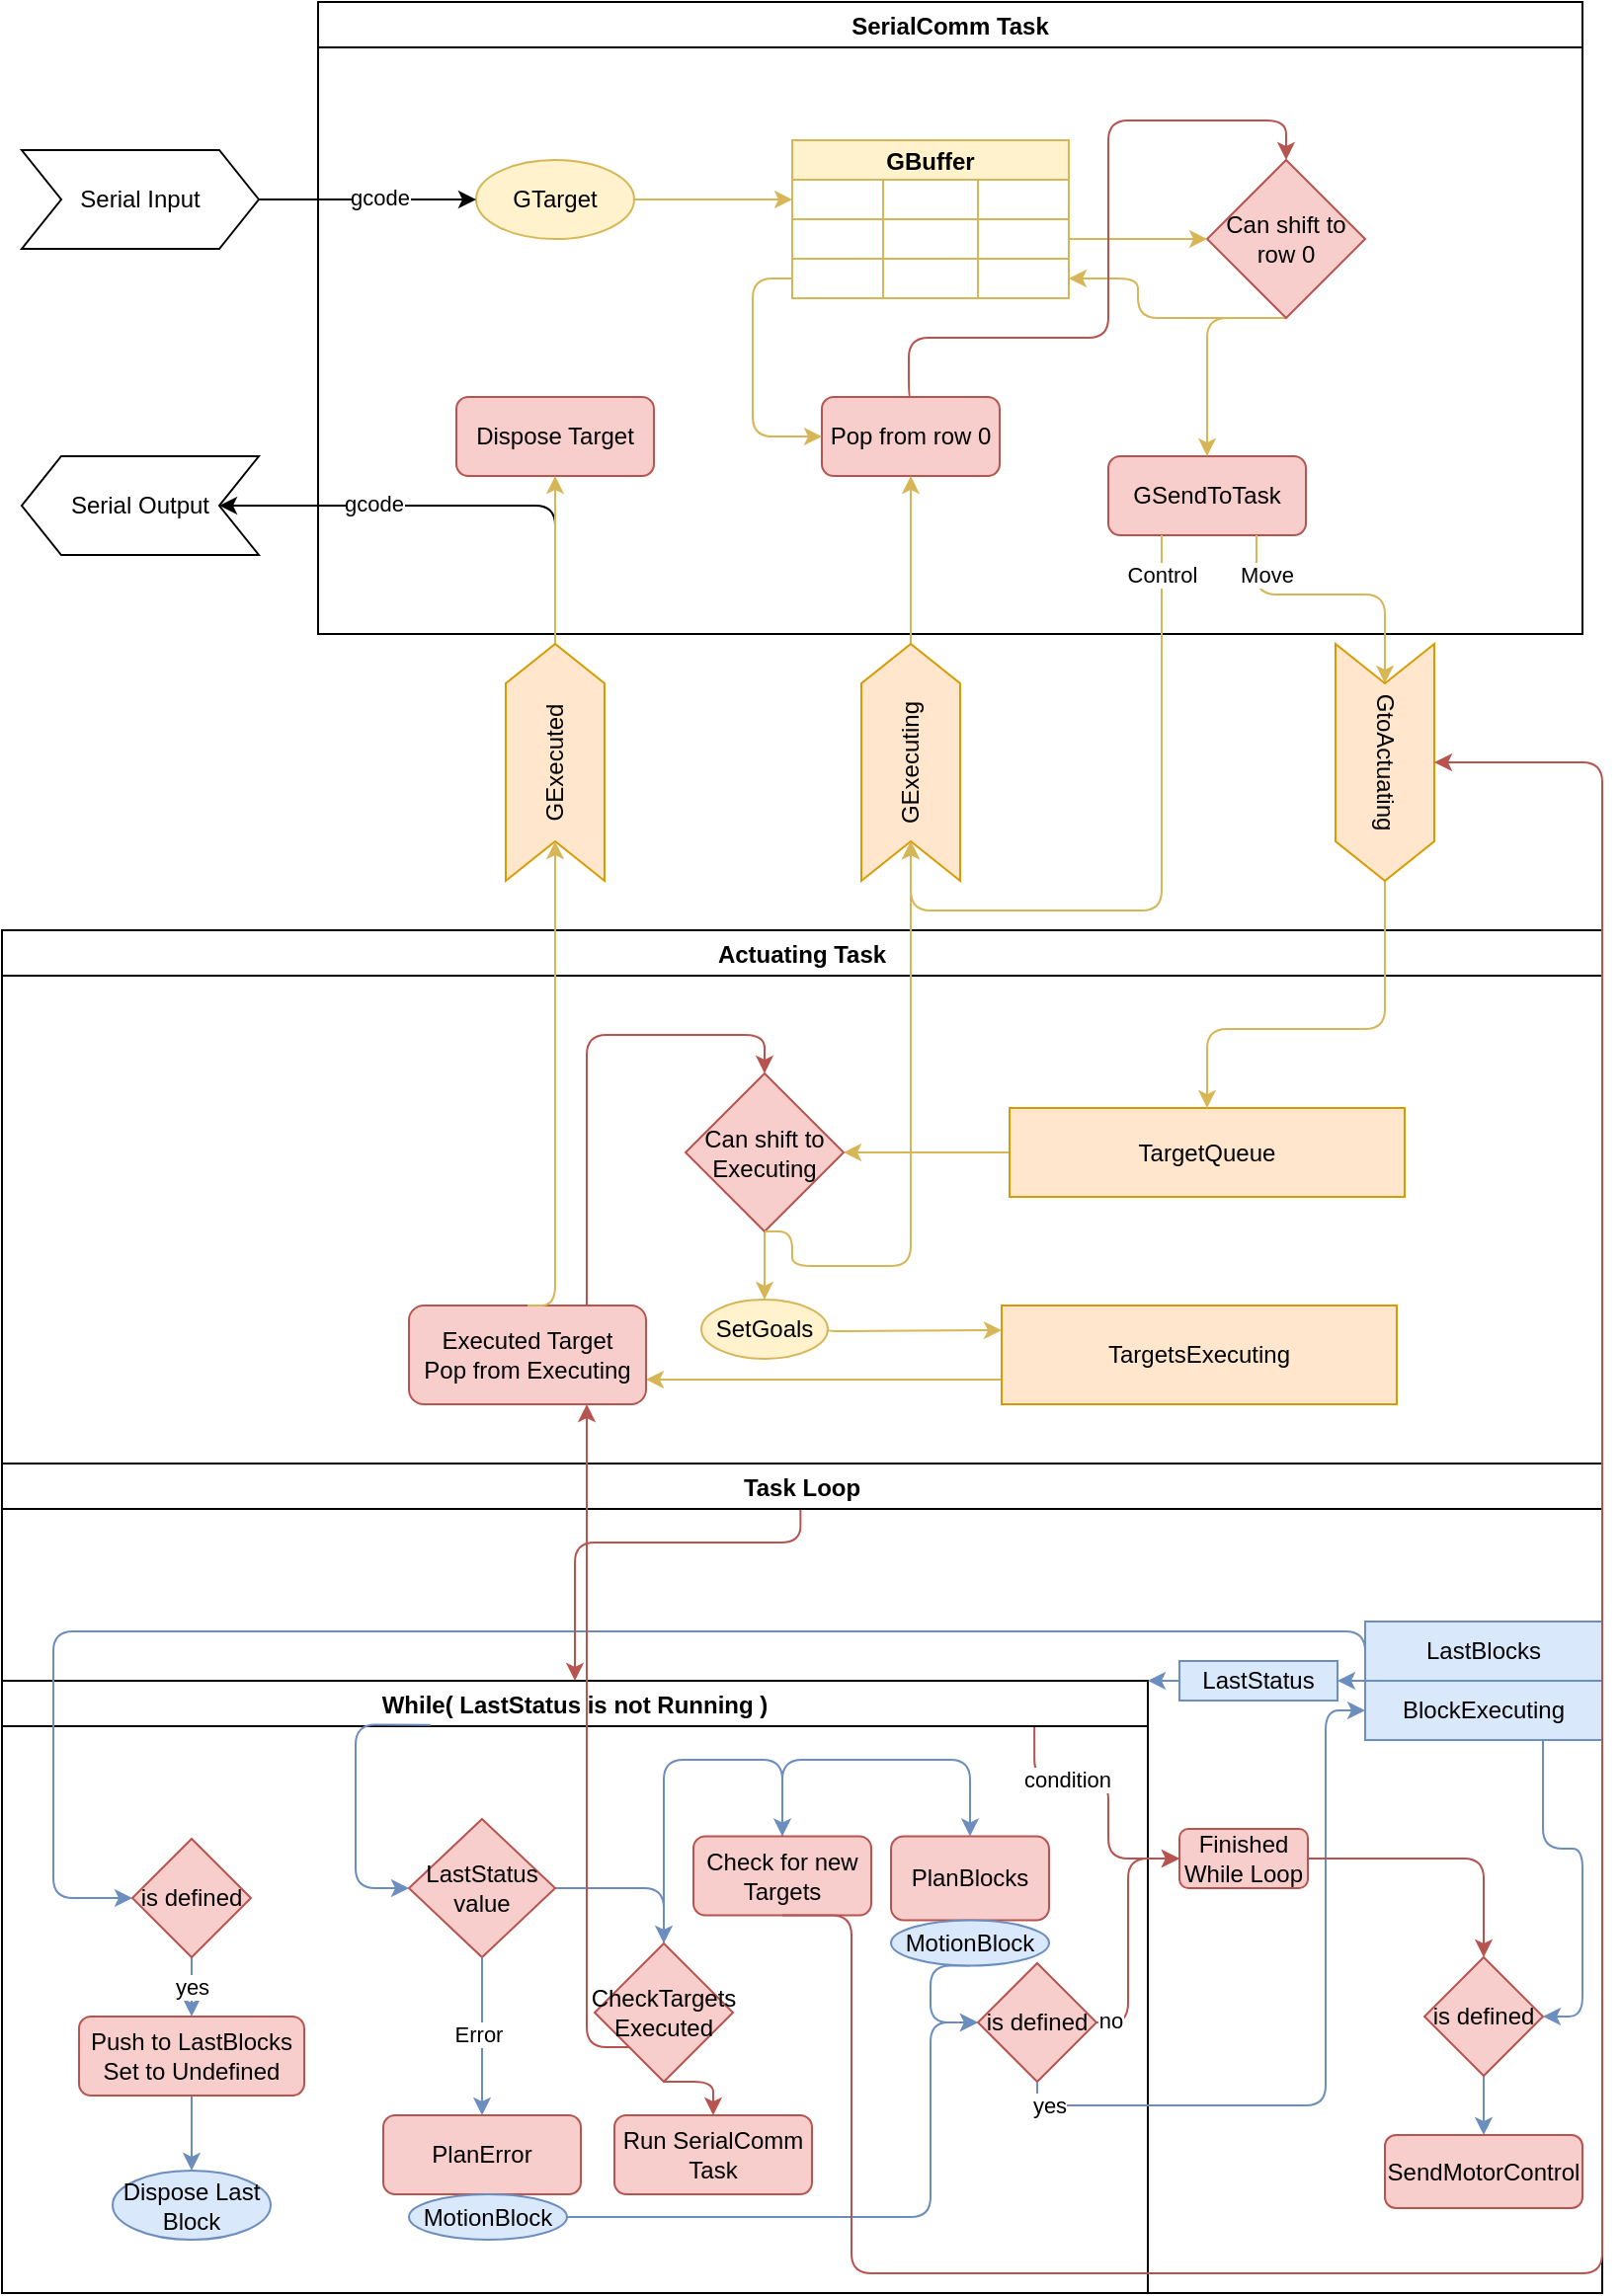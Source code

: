 <mxfile version="14.9.6" type="device"><diagram id="FOnM8I420wbMNm6r7eyQ" name="Page-1"><mxGraphModel dx="946" dy="608" grid="1" gridSize="10" guides="1" tooltips="1" connect="1" arrows="1" fold="1" page="1" pageScale="1" pageWidth="827" pageHeight="1169" math="0" shadow="0"><root><mxCell id="0"/><mxCell id="1" parent="0"/><mxCell id="tbgqbCTjN9ZVDk_HngTx-2" value="SerialComm Task" style="swimlane;" parent="1" vertex="1"><mxGeometry x="160" width="640" height="320" as="geometry"/></mxCell><mxCell id="tbgqbCTjN9ZVDk_HngTx-24" value="GBuffer" style="shape=table;startSize=20;container=1;collapsible=0;childLayout=tableLayout;fontStyle=1;align=center;pointerEvents=1;fillColor=#fff2cc;strokeColor=#d6b656;" parent="tbgqbCTjN9ZVDk_HngTx-2" vertex="1"><mxGeometry x="240" y="70" width="140" height="80" as="geometry"/></mxCell><mxCell id="tbgqbCTjN9ZVDk_HngTx-25" value="" style="shape=partialRectangle;html=1;whiteSpace=wrap;collapsible=0;dropTarget=0;pointerEvents=0;fillColor=none;top=0;left=0;bottom=0;right=0;points=[[0,0.5],[1,0.5]];portConstraint=eastwest;" parent="tbgqbCTjN9ZVDk_HngTx-24" vertex="1"><mxGeometry y="20" width="140" height="20" as="geometry"/></mxCell><mxCell id="tbgqbCTjN9ZVDk_HngTx-26" value="" style="shape=partialRectangle;html=1;whiteSpace=wrap;connectable=0;fillColor=none;top=0;left=0;bottom=0;right=0;overflow=hidden;pointerEvents=1;" parent="tbgqbCTjN9ZVDk_HngTx-25" vertex="1"><mxGeometry width="46" height="20" as="geometry"/></mxCell><mxCell id="tbgqbCTjN9ZVDk_HngTx-27" value="" style="shape=partialRectangle;html=1;whiteSpace=wrap;connectable=0;fillColor=none;top=0;left=0;bottom=0;right=0;overflow=hidden;pointerEvents=1;" parent="tbgqbCTjN9ZVDk_HngTx-25" vertex="1"><mxGeometry x="46" width="48" height="20" as="geometry"/></mxCell><mxCell id="tbgqbCTjN9ZVDk_HngTx-28" value="" style="shape=partialRectangle;html=1;whiteSpace=wrap;connectable=0;fillColor=none;top=0;left=0;bottom=0;right=0;overflow=hidden;pointerEvents=1;" parent="tbgqbCTjN9ZVDk_HngTx-25" vertex="1"><mxGeometry x="94" width="46" height="20" as="geometry"/></mxCell><mxCell id="tbgqbCTjN9ZVDk_HngTx-29" value="" style="shape=partialRectangle;html=1;whiteSpace=wrap;collapsible=0;dropTarget=0;pointerEvents=0;fillColor=none;top=0;left=0;bottom=0;right=0;points=[[0,0.5],[1,0.5]];portConstraint=eastwest;" parent="tbgqbCTjN9ZVDk_HngTx-24" vertex="1"><mxGeometry y="40" width="140" height="20" as="geometry"/></mxCell><mxCell id="tbgqbCTjN9ZVDk_HngTx-30" value="" style="shape=partialRectangle;html=1;whiteSpace=wrap;connectable=0;fillColor=none;top=0;left=0;bottom=0;right=0;overflow=hidden;pointerEvents=1;" parent="tbgqbCTjN9ZVDk_HngTx-29" vertex="1"><mxGeometry width="46" height="20" as="geometry"/></mxCell><mxCell id="tbgqbCTjN9ZVDk_HngTx-31" value="" style="shape=partialRectangle;html=1;whiteSpace=wrap;connectable=0;fillColor=none;top=0;left=0;bottom=0;right=0;overflow=hidden;pointerEvents=1;" parent="tbgqbCTjN9ZVDk_HngTx-29" vertex="1"><mxGeometry x="46" width="48" height="20" as="geometry"/></mxCell><mxCell id="tbgqbCTjN9ZVDk_HngTx-32" value="" style="shape=partialRectangle;html=1;whiteSpace=wrap;connectable=0;fillColor=none;top=0;left=0;bottom=0;right=0;overflow=hidden;pointerEvents=1;" parent="tbgqbCTjN9ZVDk_HngTx-29" vertex="1"><mxGeometry x="94" width="46" height="20" as="geometry"/></mxCell><mxCell id="tbgqbCTjN9ZVDk_HngTx-33" value="" style="shape=partialRectangle;html=1;whiteSpace=wrap;collapsible=0;dropTarget=0;pointerEvents=0;fillColor=none;top=0;left=0;bottom=0;right=0;points=[[0,0.5],[1,0.5]];portConstraint=eastwest;" parent="tbgqbCTjN9ZVDk_HngTx-24" vertex="1"><mxGeometry y="60" width="140" height="20" as="geometry"/></mxCell><mxCell id="tbgqbCTjN9ZVDk_HngTx-34" value="" style="shape=partialRectangle;html=1;whiteSpace=wrap;connectable=0;fillColor=none;top=0;left=0;bottom=0;right=0;overflow=hidden;pointerEvents=1;" parent="tbgqbCTjN9ZVDk_HngTx-33" vertex="1"><mxGeometry width="46" height="20" as="geometry"/></mxCell><mxCell id="tbgqbCTjN9ZVDk_HngTx-35" value="" style="shape=partialRectangle;html=1;whiteSpace=wrap;connectable=0;fillColor=none;top=0;left=0;bottom=0;right=0;overflow=hidden;pointerEvents=1;" parent="tbgqbCTjN9ZVDk_HngTx-33" vertex="1"><mxGeometry x="46" width="48" height="20" as="geometry"/></mxCell><mxCell id="tbgqbCTjN9ZVDk_HngTx-36" value="" style="shape=partialRectangle;html=1;whiteSpace=wrap;connectable=0;fillColor=none;top=0;left=0;bottom=0;right=0;overflow=hidden;pointerEvents=1;" parent="tbgqbCTjN9ZVDk_HngTx-33" vertex="1"><mxGeometry x="94" width="46" height="20" as="geometry"/></mxCell><mxCell id="tbgqbCTjN9ZVDk_HngTx-68" style="edgeStyle=orthogonalEdgeStyle;rounded=1;orthogonalLoop=1;jettySize=auto;html=1;exitX=1;exitY=0.5;exitDx=0;exitDy=0;entryX=0;entryY=0.5;entryDx=0;entryDy=0;fillColor=#fff2cc;strokeColor=#d6b656;" parent="tbgqbCTjN9ZVDk_HngTx-2" source="tbgqbCTjN9ZVDk_HngTx-42" target="tbgqbCTjN9ZVDk_HngTx-25" edge="1"><mxGeometry relative="1" as="geometry"/></mxCell><mxCell id="tbgqbCTjN9ZVDk_HngTx-42" value="GTarget" style="ellipse;whiteSpace=wrap;html=1;fillColor=#fff2cc;strokeColor=#d6b656;" parent="tbgqbCTjN9ZVDk_HngTx-2" vertex="1"><mxGeometry x="80" y="80" width="80" height="40" as="geometry"/></mxCell><mxCell id="tbgqbCTjN9ZVDk_HngTx-43" value="GSendToTask" style="rounded=1;whiteSpace=wrap;html=1;fillColor=#f8cecc;strokeColor=#b85450;" parent="tbgqbCTjN9ZVDk_HngTx-2" vertex="1"><mxGeometry x="400" y="230" width="100" height="40" as="geometry"/></mxCell><mxCell id="tbgqbCTjN9ZVDk_HngTx-48" style="edgeStyle=orthogonalEdgeStyle;rounded=1;orthogonalLoop=1;jettySize=auto;html=1;exitX=0.5;exitY=1;exitDx=0;exitDy=0;entryX=0.5;entryY=0;entryDx=0;entryDy=0;fillColor=#fff2cc;strokeColor=#d6b656;" parent="tbgqbCTjN9ZVDk_HngTx-2" source="tbgqbCTjN9ZVDk_HngTx-45" target="tbgqbCTjN9ZVDk_HngTx-43" edge="1"><mxGeometry relative="1" as="geometry"><Array as="points"><mxPoint x="450" y="160"/></Array></mxGeometry></mxCell><mxCell id="tbgqbCTjN9ZVDk_HngTx-49" style="edgeStyle=orthogonalEdgeStyle;rounded=1;orthogonalLoop=1;jettySize=auto;html=1;exitX=0.5;exitY=1;exitDx=0;exitDy=0;entryX=1;entryY=0.5;entryDx=0;entryDy=0;fillColor=#fff2cc;strokeColor=#d6b656;" parent="tbgqbCTjN9ZVDk_HngTx-2" source="tbgqbCTjN9ZVDk_HngTx-45" target="tbgqbCTjN9ZVDk_HngTx-33" edge="1"><mxGeometry relative="1" as="geometry"><Array as="points"><mxPoint x="415" y="160"/><mxPoint x="415" y="140"/></Array></mxGeometry></mxCell><mxCell id="tbgqbCTjN9ZVDk_HngTx-45" value="Can shift to&lt;br&gt;row 0" style="rhombus;whiteSpace=wrap;html=1;fillColor=#f8cecc;strokeColor=#b85450;" parent="tbgqbCTjN9ZVDk_HngTx-2" vertex="1"><mxGeometry x="450" y="80" width="80" height="80" as="geometry"/></mxCell><mxCell id="tbgqbCTjN9ZVDk_HngTx-46" value="" style="edgeStyle=orthogonalEdgeStyle;rounded=1;orthogonalLoop=1;jettySize=auto;html=1;entryX=0;entryY=0.5;entryDx=0;entryDy=0;fillColor=#fff2cc;strokeColor=#d6b656;" parent="tbgqbCTjN9ZVDk_HngTx-2" source="tbgqbCTjN9ZVDk_HngTx-29" target="tbgqbCTjN9ZVDk_HngTx-45" edge="1"><mxGeometry relative="1" as="geometry"><mxPoint x="430" y="150" as="targetPoint"/></mxGeometry></mxCell><mxCell id="tbgqbCTjN9ZVDk_HngTx-66" style="edgeStyle=orthogonalEdgeStyle;rounded=1;orthogonalLoop=1;jettySize=auto;html=1;exitX=0.5;exitY=0;exitDx=0;exitDy=0;entryX=0.5;entryY=0;entryDx=0;entryDy=0;fillColor=#f8cecc;strokeColor=#b85450;" parent="tbgqbCTjN9ZVDk_HngTx-2" source="tbgqbCTjN9ZVDk_HngTx-54" target="tbgqbCTjN9ZVDk_HngTx-45" edge="1"><mxGeometry relative="1" as="geometry"><Array as="points"><mxPoint x="299" y="170"/><mxPoint x="400" y="170"/><mxPoint x="400" y="60"/><mxPoint x="490" y="60"/></Array></mxGeometry></mxCell><mxCell id="tbgqbCTjN9ZVDk_HngTx-54" value="Pop from row 0" style="rounded=1;whiteSpace=wrap;html=1;fillColor=#f8cecc;strokeColor=#b85450;" parent="tbgqbCTjN9ZVDk_HngTx-2" vertex="1"><mxGeometry x="255" y="200" width="90" height="40" as="geometry"/></mxCell><mxCell id="tbgqbCTjN9ZVDk_HngTx-59" value="" style="endArrow=classic;html=1;entryX=0;entryY=0.5;entryDx=0;entryDy=0;exitX=0.75;exitY=1;exitDx=0;exitDy=0;fillColor=#fff2cc;strokeColor=#d6b656;" parent="tbgqbCTjN9ZVDk_HngTx-2" source="tbgqbCTjN9ZVDk_HngTx-43" target="tbgqbCTjN9ZVDk_HngTx-7" edge="1"><mxGeometry relative="1" as="geometry"><mxPoint x="200" y="340" as="sourcePoint"/><mxPoint x="300" y="340" as="targetPoint"/><Array as="points"><mxPoint x="475" y="300"/><mxPoint x="540" y="300"/></Array></mxGeometry></mxCell><mxCell id="tbgqbCTjN9ZVDk_HngTx-60" value="Move" style="edgeLabel;resizable=0;html=1;align=center;verticalAlign=middle;" parent="tbgqbCTjN9ZVDk_HngTx-59" connectable="0" vertex="1"><mxGeometry relative="1" as="geometry"><mxPoint x="-35" y="-10" as="offset"/></mxGeometry></mxCell><mxCell id="tbgqbCTjN9ZVDk_HngTx-71" value="Dispose Target" style="rounded=1;whiteSpace=wrap;html=1;fillColor=#f8cecc;strokeColor=#b85450;" parent="tbgqbCTjN9ZVDk_HngTx-2" vertex="1"><mxGeometry x="70" y="200" width="100" height="40" as="geometry"/></mxCell><mxCell id="tbgqbCTjN9ZVDk_HngTx-86" style="edgeStyle=orthogonalEdgeStyle;rounded=1;orthogonalLoop=1;jettySize=auto;html=1;exitX=0;exitY=0.5;exitDx=0;exitDy=0;entryX=0;entryY=0.5;entryDx=0;entryDy=0;fillColor=#fff2cc;strokeColor=#d6b656;" parent="tbgqbCTjN9ZVDk_HngTx-2" source="tbgqbCTjN9ZVDk_HngTx-33" target="tbgqbCTjN9ZVDk_HngTx-54" edge="1"><mxGeometry relative="1" as="geometry"/></mxCell><mxCell id="tbgqbCTjN9ZVDk_HngTx-4" value="Actuating Task" style="swimlane;" parent="1" vertex="1"><mxGeometry y="470" width="810" height="690" as="geometry"/></mxCell><mxCell id="tbgqbCTjN9ZVDk_HngTx-79" style="edgeStyle=orthogonalEdgeStyle;rounded=1;orthogonalLoop=1;jettySize=auto;html=1;exitX=0;exitY=0.5;exitDx=0;exitDy=0;entryX=1;entryY=0.5;entryDx=0;entryDy=0;fillColor=#fff2cc;strokeColor=#d6b656;" parent="tbgqbCTjN9ZVDk_HngTx-4" source="tbgqbCTjN9ZVDk_HngTx-75" target="tbgqbCTjN9ZVDk_HngTx-78" edge="1"><mxGeometry relative="1" as="geometry"/></mxCell><mxCell id="tbgqbCTjN9ZVDk_HngTx-75" value="TargetQueue" style="rounded=0;whiteSpace=wrap;html=1;fillColor=#ffe6cc;strokeColor=#d79b00;" parent="tbgqbCTjN9ZVDk_HngTx-4" vertex="1"><mxGeometry x="510" y="90" width="200" height="45" as="geometry"/></mxCell><mxCell id="tbgqbCTjN9ZVDk_HngTx-112" style="edgeStyle=orthogonalEdgeStyle;rounded=1;orthogonalLoop=1;jettySize=auto;html=1;exitX=0;exitY=0.75;exitDx=0;exitDy=0;entryX=1;entryY=0.75;entryDx=0;entryDy=0;fillColor=#fff2cc;strokeColor=#d6b656;" parent="tbgqbCTjN9ZVDk_HngTx-4" source="tbgqbCTjN9ZVDk_HngTx-76" target="tbgqbCTjN9ZVDk_HngTx-81" edge="1"><mxGeometry relative="1" as="geometry"><mxPoint x="323" y="227" as="targetPoint"/></mxGeometry></mxCell><mxCell id="tbgqbCTjN9ZVDk_HngTx-76" value="TargetsExecuting" style="rounded=0;whiteSpace=wrap;html=1;fillColor=#ffe6cc;strokeColor=#d79b00;" parent="tbgqbCTjN9ZVDk_HngTx-4" vertex="1"><mxGeometry x="506" y="190" width="200" height="50" as="geometry"/></mxCell><mxCell id="tbgqbCTjN9ZVDk_HngTx-93" style="edgeStyle=orthogonalEdgeStyle;rounded=1;orthogonalLoop=1;jettySize=auto;html=1;exitX=0.5;exitY=1;exitDx=0;exitDy=0;entryX=0.5;entryY=0;entryDx=0;entryDy=0;fillColor=#fff2cc;strokeColor=#d6b656;" parent="tbgqbCTjN9ZVDk_HngTx-4" source="tbgqbCTjN9ZVDk_HngTx-78" target="tbgqbCTjN9ZVDk_HngTx-83" edge="1"><mxGeometry relative="1" as="geometry"><Array as="points"><mxPoint x="386" y="180"/><mxPoint x="386" y="180"/></Array></mxGeometry></mxCell><mxCell id="tbgqbCTjN9ZVDk_HngTx-78" value="Can shift to&lt;br&gt;Executing" style="rhombus;whiteSpace=wrap;html=1;fillColor=#f8cecc;strokeColor=#b85450;" parent="tbgqbCTjN9ZVDk_HngTx-4" vertex="1"><mxGeometry x="346" y="72.5" width="80" height="80" as="geometry"/></mxCell><mxCell id="tbgqbCTjN9ZVDk_HngTx-89" style="edgeStyle=orthogonalEdgeStyle;rounded=1;orthogonalLoop=1;jettySize=auto;html=1;exitX=0.75;exitY=0;exitDx=0;exitDy=0;entryX=0.5;entryY=0;entryDx=0;entryDy=0;fillColor=#f8cecc;strokeColor=#b85450;" parent="tbgqbCTjN9ZVDk_HngTx-4" source="tbgqbCTjN9ZVDk_HngTx-81" target="tbgqbCTjN9ZVDk_HngTx-78" edge="1"><mxGeometry relative="1" as="geometry"><Array as="points"><mxPoint x="296" y="53"/><mxPoint x="386" y="53"/></Array></mxGeometry></mxCell><mxCell id="tbgqbCTjN9ZVDk_HngTx-81" value="Executed Target&lt;br&gt;Pop from Executing" style="rounded=1;whiteSpace=wrap;html=1;fillColor=#f8cecc;strokeColor=#b85450;" parent="tbgqbCTjN9ZVDk_HngTx-4" vertex="1"><mxGeometry x="206" y="190" width="120" height="50" as="geometry"/></mxCell><mxCell id="tbgqbCTjN9ZVDk_HngTx-85" style="edgeStyle=orthogonalEdgeStyle;rounded=1;orthogonalLoop=1;jettySize=auto;html=1;exitX=1;exitY=0.5;exitDx=0;exitDy=0;entryX=0;entryY=0.25;entryDx=0;entryDy=0;fillColor=#fff2cc;strokeColor=#d6b656;" parent="tbgqbCTjN9ZVDk_HngTx-4" source="tbgqbCTjN9ZVDk_HngTx-83" target="tbgqbCTjN9ZVDk_HngTx-76" edge="1"><mxGeometry relative="1" as="geometry"><Array as="points"><mxPoint x="432" y="203"/><mxPoint x="476" y="203"/></Array></mxGeometry></mxCell><mxCell id="tbgqbCTjN9ZVDk_HngTx-83" value="SetGoals" style="ellipse;whiteSpace=wrap;html=1;fillColor=#fff2cc;strokeColor=#d6b656;" parent="tbgqbCTjN9ZVDk_HngTx-4" vertex="1"><mxGeometry x="354" y="187" width="64" height="30" as="geometry"/></mxCell><mxCell id="tbgqbCTjN9ZVDk_HngTx-94" value="Task Loop" style="swimlane;" parent="tbgqbCTjN9ZVDk_HngTx-4" vertex="1"><mxGeometry y="270" width="810" height="420" as="geometry"/></mxCell><mxCell id="tbgqbCTjN9ZVDk_HngTx-95" value="While( LastStatus is not Running )" style="swimlane;" parent="tbgqbCTjN9ZVDk_HngTx-94" vertex="1"><mxGeometry y="110" width="580" height="310" as="geometry"/></mxCell><mxCell id="tbgqbCTjN9ZVDk_HngTx-107" value="yes" style="edgeStyle=orthogonalEdgeStyle;rounded=1;orthogonalLoop=1;jettySize=auto;html=1;exitX=0.5;exitY=1;exitDx=0;exitDy=0;entryX=0.5;entryY=0;entryDx=0;entryDy=0;fillColor=#dae8fc;strokeColor=#6c8ebf;" parent="tbgqbCTjN9ZVDk_HngTx-95" source="tbgqbCTjN9ZVDk_HngTx-96" target="tbgqbCTjN9ZVDk_HngTx-98" edge="1"><mxGeometry relative="1" as="geometry"/></mxCell><mxCell id="tbgqbCTjN9ZVDk_HngTx-96" value="is defined" style="rhombus;whiteSpace=wrap;html=1;fillColor=#f8cecc;strokeColor=#b85450;" parent="tbgqbCTjN9ZVDk_HngTx-95" vertex="1"><mxGeometry x="66" y="80" width="60" height="60" as="geometry"/></mxCell><mxCell id="tbgqbCTjN9ZVDk_HngTx-151" style="edgeStyle=orthogonalEdgeStyle;rounded=1;orthogonalLoop=1;jettySize=auto;html=1;exitX=0.5;exitY=1;exitDx=0;exitDy=0;entryX=0.5;entryY=0;entryDx=0;entryDy=0;fillColor=#dae8fc;strokeColor=#6c8ebf;" parent="tbgqbCTjN9ZVDk_HngTx-95" source="tbgqbCTjN9ZVDk_HngTx-98" target="tbgqbCTjN9ZVDk_HngTx-149" edge="1"><mxGeometry relative="1" as="geometry"/></mxCell><mxCell id="tbgqbCTjN9ZVDk_HngTx-98" value="Push to LastBlocks&lt;br&gt;Set to Undefined" style="rounded=1;whiteSpace=wrap;html=1;fillColor=#f8cecc;strokeColor=#b85450;" parent="tbgqbCTjN9ZVDk_HngTx-95" vertex="1"><mxGeometry x="39" y="170" width="114" height="40" as="geometry"/></mxCell><mxCell id="tbgqbCTjN9ZVDk_HngTx-123" style="edgeStyle=orthogonalEdgeStyle;rounded=1;orthogonalLoop=1;jettySize=auto;html=1;exitX=0.5;exitY=0;exitDx=0;exitDy=0;entryX=0.5;entryY=0;entryDx=0;entryDy=0;fillColor=#dae8fc;strokeColor=#6c8ebf;" parent="tbgqbCTjN9ZVDk_HngTx-95" source="tbgqbCTjN9ZVDk_HngTx-116" target="tbgqbCTjN9ZVDk_HngTx-118" edge="1"><mxGeometry relative="1" as="geometry"><Array as="points"><mxPoint x="395" y="40"/><mxPoint x="490" y="40"/></Array></mxGeometry></mxCell><mxCell id="ZdY_i9t2ixJtHIoyq3pW-1" style="edgeStyle=orthogonalEdgeStyle;rounded=1;orthogonalLoop=1;jettySize=auto;html=1;exitX=0.5;exitY=0;exitDx=0;exitDy=0;entryX=0.5;entryY=0;entryDx=0;entryDy=0;fillColor=#dae8fc;strokeColor=#6c8ebf;" edge="1" parent="tbgqbCTjN9ZVDk_HngTx-95" source="tbgqbCTjN9ZVDk_HngTx-119" target="tbgqbCTjN9ZVDk_HngTx-116"><mxGeometry relative="1" as="geometry"><Array as="points"><mxPoint x="335" y="40"/><mxPoint x="395" y="40"/></Array></mxGeometry></mxCell><mxCell id="ZdY_i9t2ixJtHIoyq3pW-2" style="edgeStyle=orthogonalEdgeStyle;rounded=1;orthogonalLoop=1;jettySize=auto;html=1;exitX=1;exitY=0.5;exitDx=0;exitDy=0;entryX=0.5;entryY=0;entryDx=0;entryDy=0;fillColor=#dae8fc;strokeColor=#6c8ebf;" edge="1" parent="tbgqbCTjN9ZVDk_HngTx-95" source="tbgqbCTjN9ZVDk_HngTx-102" target="tbgqbCTjN9ZVDk_HngTx-119"><mxGeometry relative="1" as="geometry"><Array as="points"><mxPoint x="335" y="105"/></Array></mxGeometry></mxCell><mxCell id="tbgqbCTjN9ZVDk_HngTx-102" value="LastStatus&lt;br&gt;value" style="rhombus;whiteSpace=wrap;html=1;fillColor=#f8cecc;strokeColor=#b85450;" parent="tbgqbCTjN9ZVDk_HngTx-95" vertex="1"><mxGeometry x="206" y="70" width="74" height="70" as="geometry"/></mxCell><mxCell id="tbgqbCTjN9ZVDk_HngTx-104" value="PlanError" style="rounded=1;whiteSpace=wrap;html=1;fillColor=#f8cecc;strokeColor=#b85450;" parent="tbgqbCTjN9ZVDk_HngTx-95" vertex="1"><mxGeometry x="193" y="220" width="100" height="40" as="geometry"/></mxCell><mxCell id="tbgqbCTjN9ZVDk_HngTx-103" style="edgeStyle=orthogonalEdgeStyle;rounded=1;orthogonalLoop=1;jettySize=auto;html=1;exitX=0.5;exitY=1;exitDx=0;exitDy=0;entryX=0.5;entryY=0;entryDx=0;entryDy=0;fillColor=#dae8fc;strokeColor=#6c8ebf;" parent="tbgqbCTjN9ZVDk_HngTx-95" source="tbgqbCTjN9ZVDk_HngTx-102" target="tbgqbCTjN9ZVDk_HngTx-104" edge="1"><mxGeometry relative="1" as="geometry"><mxPoint x="243" y="170" as="targetPoint"/></mxGeometry></mxCell><mxCell id="tbgqbCTjN9ZVDk_HngTx-105" value="Error" style="edgeLabel;html=1;align=center;verticalAlign=middle;resizable=0;points=[];" parent="tbgqbCTjN9ZVDk_HngTx-103" vertex="1" connectable="0"><mxGeometry x="-0.029" y="-2" relative="1" as="geometry"><mxPoint as="offset"/></mxGeometry></mxCell><mxCell id="tbgqbCTjN9ZVDk_HngTx-110" style="edgeStyle=orthogonalEdgeStyle;rounded=1;orthogonalLoop=1;jettySize=auto;html=1;exitX=0.374;exitY=0.072;exitDx=0;exitDy=0;entryX=0;entryY=0.5;entryDx=0;entryDy=0;exitPerimeter=0;fillColor=#dae8fc;strokeColor=#6c8ebf;" parent="tbgqbCTjN9ZVDk_HngTx-95" source="tbgqbCTjN9ZVDk_HngTx-95" target="tbgqbCTjN9ZVDk_HngTx-102" edge="1"><mxGeometry relative="1" as="geometry"><Array as="points"><mxPoint x="179" y="22"/><mxPoint x="179" y="105"/></Array></mxGeometry></mxCell><mxCell id="tbgqbCTjN9ZVDk_HngTx-116" value="Check for new&lt;br&gt;Targets" style="rounded=1;whiteSpace=wrap;html=1;fillColor=#f8cecc;strokeColor=#b85450;" parent="tbgqbCTjN9ZVDk_HngTx-95" vertex="1"><mxGeometry x="350" y="78.75" width="90" height="40" as="geometry"/></mxCell><mxCell id="tbgqbCTjN9ZVDk_HngTx-117" value="Run SerialComm&lt;br&gt;Task" style="rounded=1;whiteSpace=wrap;html=1;fillColor=#f8cecc;strokeColor=#b85450;" parent="tbgqbCTjN9ZVDk_HngTx-95" vertex="1"><mxGeometry x="310" y="220" width="100" height="40" as="geometry"/></mxCell><mxCell id="tbgqbCTjN9ZVDk_HngTx-118" value="PlanBlocks" style="rounded=1;whiteSpace=wrap;html=1;fillColor=#f8cecc;strokeColor=#b85450;" parent="tbgqbCTjN9ZVDk_HngTx-95" vertex="1"><mxGeometry x="450" y="78.75" width="80" height="42.5" as="geometry"/></mxCell><mxCell id="tbgqbCTjN9ZVDk_HngTx-120" style="edgeStyle=orthogonalEdgeStyle;rounded=1;orthogonalLoop=1;jettySize=auto;html=1;exitX=0.5;exitY=1;exitDx=0;exitDy=0;entryX=0.5;entryY=0;entryDx=0;entryDy=0;fillColor=#f8cecc;strokeColor=#b85450;" parent="tbgqbCTjN9ZVDk_HngTx-95" source="tbgqbCTjN9ZVDk_HngTx-119" target="tbgqbCTjN9ZVDk_HngTx-117" edge="1"><mxGeometry relative="1" as="geometry"/></mxCell><mxCell id="tbgqbCTjN9ZVDk_HngTx-119" value="CheckTargets&lt;br&gt;Executed" style="rhombus;whiteSpace=wrap;html=1;fillColor=#f8cecc;strokeColor=#b85450;" parent="tbgqbCTjN9ZVDk_HngTx-95" vertex="1"><mxGeometry x="300" y="133" width="70" height="70" as="geometry"/></mxCell><mxCell id="tbgqbCTjN9ZVDk_HngTx-126" value="is defined" style="rhombus;whiteSpace=wrap;html=1;fillColor=#f8cecc;strokeColor=#b85450;" parent="tbgqbCTjN9ZVDk_HngTx-95" vertex="1"><mxGeometry x="494" y="143" width="60" height="60" as="geometry"/></mxCell><mxCell id="tbgqbCTjN9ZVDk_HngTx-125" style="edgeStyle=orthogonalEdgeStyle;rounded=1;orthogonalLoop=1;jettySize=auto;html=1;exitX=1;exitY=0.5;exitDx=0;exitDy=0;entryX=0;entryY=0.5;entryDx=0;entryDy=0;fillColor=#dae8fc;strokeColor=#6c8ebf;startArrow=none;" parent="tbgqbCTjN9ZVDk_HngTx-95" source="tbgqbCTjN9ZVDk_HngTx-142" target="tbgqbCTjN9ZVDk_HngTx-126" edge="1"><mxGeometry relative="1" as="geometry"><mxPoint x="580" y="170" as="targetPoint"/><Array as="points"><mxPoint x="470" y="272"/><mxPoint x="470" y="173"/></Array></mxGeometry></mxCell><mxCell id="tbgqbCTjN9ZVDk_HngTx-142" value="MotionBlock" style="ellipse;whiteSpace=wrap;html=1;fillColor=#dae8fc;strokeColor=#6c8ebf;" parent="tbgqbCTjN9ZVDk_HngTx-95" vertex="1"><mxGeometry x="206" y="260" width="80" height="23" as="geometry"/></mxCell><mxCell id="tbgqbCTjN9ZVDk_HngTx-148" style="edgeStyle=orthogonalEdgeStyle;rounded=1;orthogonalLoop=1;jettySize=auto;html=1;exitX=0.5;exitY=1;exitDx=0;exitDy=0;entryX=0;entryY=0.5;entryDx=0;entryDy=0;fillColor=#dae8fc;strokeColor=#6c8ebf;" parent="tbgqbCTjN9ZVDk_HngTx-95" source="tbgqbCTjN9ZVDk_HngTx-147" target="tbgqbCTjN9ZVDk_HngTx-126" edge="1"><mxGeometry relative="1" as="geometry"><Array as="points"><mxPoint x="470" y="144"/><mxPoint x="470" y="173"/></Array></mxGeometry></mxCell><mxCell id="tbgqbCTjN9ZVDk_HngTx-147" value="MotionBlock" style="ellipse;whiteSpace=wrap;html=1;fillColor=#dae8fc;strokeColor=#6c8ebf;" parent="tbgqbCTjN9ZVDk_HngTx-95" vertex="1"><mxGeometry x="450" y="121.25" width="80" height="23" as="geometry"/></mxCell><mxCell id="tbgqbCTjN9ZVDk_HngTx-149" value="Dispose Last Block" style="ellipse;whiteSpace=wrap;html=1;fillColor=#dae8fc;strokeColor=#6c8ebf;" parent="tbgqbCTjN9ZVDk_HngTx-95" vertex="1"><mxGeometry x="56" y="248" width="80" height="35" as="geometry"/></mxCell><mxCell id="tbgqbCTjN9ZVDk_HngTx-100" value="LastStatus" style="rounded=0;whiteSpace=wrap;html=1;fillColor=#dae8fc;strokeColor=#6c8ebf;" parent="tbgqbCTjN9ZVDk_HngTx-94" vertex="1"><mxGeometry x="596" y="100" width="80" height="20" as="geometry"/></mxCell><mxCell id="tbgqbCTjN9ZVDk_HngTx-101" style="edgeStyle=orthogonalEdgeStyle;rounded=1;orthogonalLoop=1;jettySize=auto;html=1;exitX=0;exitY=0.5;exitDx=0;exitDy=0;fillColor=#dae8fc;strokeColor=#6c8ebf;" parent="tbgqbCTjN9ZVDk_HngTx-94" source="tbgqbCTjN9ZVDk_HngTx-100" edge="1"><mxGeometry relative="1" as="geometry"><mxPoint x="580" y="110" as="targetPoint"/><Array as="points"/></mxGeometry></mxCell><mxCell id="tbgqbCTjN9ZVDk_HngTx-92" value="LastBlocks" style="rounded=0;whiteSpace=wrap;html=1;fillColor=#dae8fc;strokeColor=#6c8ebf;" parent="tbgqbCTjN9ZVDk_HngTx-94" vertex="1"><mxGeometry x="690" y="80" width="120" height="30" as="geometry"/></mxCell><mxCell id="tbgqbCTjN9ZVDk_HngTx-109" style="edgeStyle=orthogonalEdgeStyle;rounded=1;orthogonalLoop=1;jettySize=auto;html=1;exitX=0;exitY=0.5;exitDx=0;exitDy=0;entryX=0;entryY=0.5;entryDx=0;entryDy=0;fillColor=#dae8fc;strokeColor=#6c8ebf;" parent="tbgqbCTjN9ZVDk_HngTx-94" source="tbgqbCTjN9ZVDk_HngTx-91" target="tbgqbCTjN9ZVDk_HngTx-96" edge="1"><mxGeometry relative="1" as="geometry"><Array as="points"><mxPoint x="690" y="85"/><mxPoint x="26" y="85"/><mxPoint x="26" y="220"/></Array></mxGeometry></mxCell><mxCell id="tbgqbCTjN9ZVDk_HngTx-136" style="edgeStyle=orthogonalEdgeStyle;rounded=1;orthogonalLoop=1;jettySize=auto;html=1;exitX=0;exitY=0;exitDx=0;exitDy=0;entryX=1;entryY=0.5;entryDx=0;entryDy=0;fillColor=#dae8fc;strokeColor=#6c8ebf;" parent="tbgqbCTjN9ZVDk_HngTx-94" source="tbgqbCTjN9ZVDk_HngTx-91" target="tbgqbCTjN9ZVDk_HngTx-100" edge="1"><mxGeometry relative="1" as="geometry"/></mxCell><mxCell id="tbgqbCTjN9ZVDk_HngTx-139" style="edgeStyle=orthogonalEdgeStyle;rounded=1;orthogonalLoop=1;jettySize=auto;html=1;exitX=0.75;exitY=1;exitDx=0;exitDy=0;entryX=1;entryY=0.5;entryDx=0;entryDy=0;fillColor=#dae8fc;strokeColor=#6c8ebf;" parent="tbgqbCTjN9ZVDk_HngTx-94" source="tbgqbCTjN9ZVDk_HngTx-91" target="tbgqbCTjN9ZVDk_HngTx-134" edge="1"><mxGeometry relative="1" as="geometry"><Array as="points"><mxPoint x="780" y="195"/><mxPoint x="800" y="195"/><mxPoint x="800" y="280"/></Array></mxGeometry></mxCell><mxCell id="tbgqbCTjN9ZVDk_HngTx-91" value="BlockExecuting" style="rounded=0;whiteSpace=wrap;html=1;fillColor=#dae8fc;strokeColor=#6c8ebf;" parent="tbgqbCTjN9ZVDk_HngTx-94" vertex="1"><mxGeometry x="690" y="110" width="120" height="30" as="geometry"/></mxCell><mxCell id="tbgqbCTjN9ZVDk_HngTx-127" value="yes" style="edgeStyle=orthogonalEdgeStyle;rounded=1;orthogonalLoop=1;jettySize=auto;html=1;exitX=0.5;exitY=1;exitDx=0;exitDy=0;entryX=0;entryY=0.5;entryDx=0;entryDy=0;fillColor=#dae8fc;strokeColor=#6c8ebf;" parent="tbgqbCTjN9ZVDk_HngTx-94" source="tbgqbCTjN9ZVDk_HngTx-126" target="tbgqbCTjN9ZVDk_HngTx-91" edge="1"><mxGeometry x="-0.905" relative="1" as="geometry"><Array as="points"><mxPoint x="524" y="325"/><mxPoint x="670" y="325"/><mxPoint x="670" y="125"/></Array><mxPoint as="offset"/></mxGeometry></mxCell><mxCell id="tbgqbCTjN9ZVDk_HngTx-131" value="condition" style="edgeStyle=orthogonalEdgeStyle;rounded=1;orthogonalLoop=1;jettySize=auto;html=1;exitX=0.901;exitY=0.076;exitDx=0;exitDy=0;entryX=0;entryY=0.5;entryDx=0;entryDy=0;exitPerimeter=0;fillColor=#f8cecc;strokeColor=#b85450;" parent="tbgqbCTjN9ZVDk_HngTx-94" source="tbgqbCTjN9ZVDk_HngTx-95" target="tbgqbCTjN9ZVDk_HngTx-128" edge="1"><mxGeometry x="-0.39" relative="1" as="geometry"><Array as="points"><mxPoint x="523" y="160"/><mxPoint x="560" y="160"/><mxPoint x="560" y="200"/></Array><mxPoint as="offset"/></mxGeometry></mxCell><mxCell id="tbgqbCTjN9ZVDk_HngTx-137" style="edgeStyle=orthogonalEdgeStyle;rounded=1;orthogonalLoop=1;jettySize=auto;html=1;exitX=1;exitY=0.5;exitDx=0;exitDy=0;entryX=0.5;entryY=0;entryDx=0;entryDy=0;fillColor=#f8cecc;strokeColor=#b85450;" parent="tbgqbCTjN9ZVDk_HngTx-94" source="tbgqbCTjN9ZVDk_HngTx-128" target="tbgqbCTjN9ZVDk_HngTx-134" edge="1"><mxGeometry relative="1" as="geometry"/></mxCell><mxCell id="tbgqbCTjN9ZVDk_HngTx-128" value="Finished While Loop" style="rounded=1;whiteSpace=wrap;html=1;fillColor=#f8cecc;strokeColor=#b85450;" parent="tbgqbCTjN9ZVDk_HngTx-94" vertex="1"><mxGeometry x="596" y="185" width="65" height="30" as="geometry"/></mxCell><mxCell id="tbgqbCTjN9ZVDk_HngTx-129" style="edgeStyle=orthogonalEdgeStyle;rounded=1;orthogonalLoop=1;jettySize=auto;html=1;exitX=1;exitY=0.5;exitDx=0;exitDy=0;fillColor=#f8cecc;strokeColor=#b85450;entryX=0;entryY=0.5;entryDx=0;entryDy=0;" parent="tbgqbCTjN9ZVDk_HngTx-94" source="tbgqbCTjN9ZVDk_HngTx-126" target="tbgqbCTjN9ZVDk_HngTx-128" edge="1"><mxGeometry relative="1" as="geometry"><mxPoint x="604" y="230" as="targetPoint"/><Array as="points"><mxPoint x="570" y="283"/><mxPoint x="570" y="200"/></Array></mxGeometry></mxCell><mxCell id="tbgqbCTjN9ZVDk_HngTx-130" value="no" style="edgeLabel;html=1;align=center;verticalAlign=middle;resizable=0;points=[];" parent="tbgqbCTjN9ZVDk_HngTx-129" vertex="1" connectable="0"><mxGeometry x="-0.887" y="1" relative="1" as="geometry"><mxPoint as="offset"/></mxGeometry></mxCell><mxCell id="tbgqbCTjN9ZVDk_HngTx-133" style="edgeStyle=orthogonalEdgeStyle;rounded=1;orthogonalLoop=1;jettySize=auto;html=1;exitX=0.499;exitY=0.056;exitDx=0;exitDy=0;entryX=0.5;entryY=0;entryDx=0;entryDy=0;fillColor=#f8cecc;strokeColor=#b85450;exitPerimeter=0;" parent="tbgqbCTjN9ZVDk_HngTx-94" source="tbgqbCTjN9ZVDk_HngTx-94" target="tbgqbCTjN9ZVDk_HngTx-95" edge="1"><mxGeometry relative="1" as="geometry"><Array as="points"><mxPoint x="404" y="40"/><mxPoint x="290" y="40"/></Array></mxGeometry></mxCell><mxCell id="tbgqbCTjN9ZVDk_HngTx-138" style="edgeStyle=orthogonalEdgeStyle;rounded=1;orthogonalLoop=1;jettySize=auto;html=1;exitX=0.5;exitY=1;exitDx=0;exitDy=0;entryX=0.5;entryY=0;entryDx=0;entryDy=0;fillColor=#dae8fc;strokeColor=#6c8ebf;" parent="tbgqbCTjN9ZVDk_HngTx-94" source="tbgqbCTjN9ZVDk_HngTx-134" target="tbgqbCTjN9ZVDk_HngTx-135" edge="1"><mxGeometry relative="1" as="geometry"/></mxCell><mxCell id="tbgqbCTjN9ZVDk_HngTx-134" value="is defined" style="rhombus;whiteSpace=wrap;html=1;fillColor=#f8cecc;strokeColor=#b85450;" parent="tbgqbCTjN9ZVDk_HngTx-94" vertex="1"><mxGeometry x="720" y="250" width="60" height="60" as="geometry"/></mxCell><mxCell id="tbgqbCTjN9ZVDk_HngTx-135" value="SendMotorControl" style="rounded=1;whiteSpace=wrap;html=1;fillColor=#f8cecc;strokeColor=#b85450;" parent="tbgqbCTjN9ZVDk_HngTx-94" vertex="1"><mxGeometry x="700" y="340" width="100" height="37" as="geometry"/></mxCell><mxCell id="ZdY_i9t2ixJtHIoyq3pW-3" style="edgeStyle=orthogonalEdgeStyle;rounded=1;orthogonalLoop=1;jettySize=auto;html=1;exitX=0;exitY=1;exitDx=0;exitDy=0;entryX=0.75;entryY=1;entryDx=0;entryDy=0;fillColor=#f8cecc;strokeColor=#b85450;" edge="1" parent="tbgqbCTjN9ZVDk_HngTx-4" source="tbgqbCTjN9ZVDk_HngTx-119" target="tbgqbCTjN9ZVDk_HngTx-81"><mxGeometry relative="1" as="geometry"><Array as="points"><mxPoint x="296" y="566"/></Array></mxGeometry></mxCell><mxCell id="tbgqbCTjN9ZVDk_HngTx-77" style="edgeStyle=orthogonalEdgeStyle;rounded=1;orthogonalLoop=1;jettySize=auto;html=1;exitX=1;exitY=0.5;exitDx=0;exitDy=0;entryX=0.5;entryY=0;entryDx=0;entryDy=0;fillColor=#fff2cc;strokeColor=#d6b656;" parent="1" source="tbgqbCTjN9ZVDk_HngTx-7" target="tbgqbCTjN9ZVDk_HngTx-75" edge="1"><mxGeometry relative="1" as="geometry"><Array as="points"><mxPoint x="700" y="520"/><mxPoint x="610" y="520"/></Array></mxGeometry></mxCell><mxCell id="tbgqbCTjN9ZVDk_HngTx-7" value="GtoActuating" style="shape=step;perimeter=stepPerimeter;whiteSpace=wrap;html=1;fixedSize=1;rotation=90;fillColor=#ffe6cc;strokeColor=#d79b00;" parent="1" vertex="1"><mxGeometry x="640" y="360" width="120" height="50" as="geometry"/></mxCell><mxCell id="tbgqbCTjN9ZVDk_HngTx-55" style="edgeStyle=orthogonalEdgeStyle;rounded=1;orthogonalLoop=1;jettySize=auto;html=1;exitX=1;exitY=0.5;exitDx=0;exitDy=0;entryX=0.5;entryY=1;entryDx=0;entryDy=0;fillColor=#fff2cc;strokeColor=#d6b656;" parent="1" source="tbgqbCTjN9ZVDk_HngTx-8" target="tbgqbCTjN9ZVDk_HngTx-54" edge="1"><mxGeometry relative="1" as="geometry"/></mxCell><mxCell id="tbgqbCTjN9ZVDk_HngTx-8" value="GExecuting" style="shape=step;perimeter=stepPerimeter;whiteSpace=wrap;html=1;fixedSize=1;rotation=-90;fillColor=#ffe6cc;strokeColor=#d79b00;" parent="1" vertex="1"><mxGeometry x="400" y="360" width="120" height="50" as="geometry"/></mxCell><mxCell id="tbgqbCTjN9ZVDk_HngTx-70" style="edgeStyle=orthogonalEdgeStyle;rounded=1;orthogonalLoop=1;jettySize=auto;html=1;exitX=1;exitY=0.5;exitDx=0;exitDy=0;entryX=1;entryY=0.5;entryDx=0;entryDy=0;" parent="1" source="tbgqbCTjN9ZVDk_HngTx-9" target="tbgqbCTjN9ZVDk_HngTx-41" edge="1"><mxGeometry relative="1" as="geometry"><Array as="points"><mxPoint x="280" y="255"/></Array></mxGeometry></mxCell><mxCell id="tbgqbCTjN9ZVDk_HngTx-74" value="gcode" style="edgeLabel;html=1;align=center;verticalAlign=middle;resizable=0;points=[];" parent="tbgqbCTjN9ZVDk_HngTx-70" vertex="1" connectable="0"><mxGeometry x="0.354" y="-1" relative="1" as="geometry"><mxPoint as="offset"/></mxGeometry></mxCell><mxCell id="tbgqbCTjN9ZVDk_HngTx-72" style="edgeStyle=orthogonalEdgeStyle;rounded=1;orthogonalLoop=1;jettySize=auto;html=1;exitX=1;exitY=0.5;exitDx=0;exitDy=0;entryX=0.5;entryY=1;entryDx=0;entryDy=0;fillColor=#fff2cc;strokeColor=#d6b656;" parent="1" source="tbgqbCTjN9ZVDk_HngTx-9" target="tbgqbCTjN9ZVDk_HngTx-71" edge="1"><mxGeometry relative="1" as="geometry"/></mxCell><mxCell id="tbgqbCTjN9ZVDk_HngTx-9" value="GExecuted" style="shape=step;perimeter=stepPerimeter;whiteSpace=wrap;html=1;fixedSize=1;rotation=-90;fillColor=#ffe6cc;strokeColor=#d79b00;" parent="1" vertex="1"><mxGeometry x="220" y="360" width="120" height="50" as="geometry"/></mxCell><mxCell id="tbgqbCTjN9ZVDk_HngTx-69" style="edgeStyle=orthogonalEdgeStyle;rounded=1;orthogonalLoop=1;jettySize=auto;html=1;exitX=1;exitY=0.5;exitDx=0;exitDy=0;entryX=0;entryY=0.5;entryDx=0;entryDy=0;" parent="1" source="tbgqbCTjN9ZVDk_HngTx-37" target="tbgqbCTjN9ZVDk_HngTx-42" edge="1"><mxGeometry relative="1" as="geometry"/></mxCell><mxCell id="tbgqbCTjN9ZVDk_HngTx-73" value="gcode" style="edgeLabel;html=1;align=center;verticalAlign=middle;resizable=0;points=[];" parent="tbgqbCTjN9ZVDk_HngTx-69" vertex="1" connectable="0"><mxGeometry x="0.109" y="2" relative="1" as="geometry"><mxPoint y="1" as="offset"/></mxGeometry></mxCell><mxCell id="tbgqbCTjN9ZVDk_HngTx-37" value="Serial Input" style="shape=step;perimeter=stepPerimeter;whiteSpace=wrap;html=1;fixedSize=1;" parent="1" vertex="1"><mxGeometry x="10" y="75" width="120" height="50" as="geometry"/></mxCell><mxCell id="tbgqbCTjN9ZVDk_HngTx-41" value="Serial Output" style="shape=step;perimeter=stepPerimeter;whiteSpace=wrap;html=1;fixedSize=1;flipH=1;" parent="1" vertex="1"><mxGeometry x="10" y="230" width="120" height="50" as="geometry"/></mxCell><mxCell id="tbgqbCTjN9ZVDk_HngTx-61" value="" style="endArrow=classic;html=1;entryX=0;entryY=0.5;entryDx=0;entryDy=0;fillColor=#fff2cc;strokeColor=#d6b656;" parent="1" target="tbgqbCTjN9ZVDk_HngTx-8" edge="1"><mxGeometry relative="1" as="geometry"><mxPoint x="587" y="270" as="sourcePoint"/><mxPoint x="410" y="440" as="targetPoint"/><Array as="points"><mxPoint x="587" y="460"/><mxPoint x="460" y="460"/></Array></mxGeometry></mxCell><mxCell id="tbgqbCTjN9ZVDk_HngTx-62" value="Control" style="edgeLabel;resizable=0;html=1;align=center;verticalAlign=middle;" parent="tbgqbCTjN9ZVDk_HngTx-61" connectable="0" vertex="1"><mxGeometry relative="1" as="geometry"><mxPoint y="-156" as="offset"/></mxGeometry></mxCell><mxCell id="tbgqbCTjN9ZVDk_HngTx-82" style="edgeStyle=orthogonalEdgeStyle;rounded=1;orthogonalLoop=1;jettySize=auto;html=1;exitX=0.5;exitY=1;exitDx=0;exitDy=0;entryX=0;entryY=0.5;entryDx=0;entryDy=0;fillColor=#fff2cc;strokeColor=#d6b656;" parent="1" source="tbgqbCTjN9ZVDk_HngTx-78" target="tbgqbCTjN9ZVDk_HngTx-8" edge="1"><mxGeometry relative="1" as="geometry"><Array as="points"><mxPoint x="400" y="640"/><mxPoint x="460" y="640"/></Array></mxGeometry></mxCell><mxCell id="tbgqbCTjN9ZVDk_HngTx-88" style="edgeStyle=orthogonalEdgeStyle;rounded=1;orthogonalLoop=1;jettySize=auto;html=1;exitX=0.5;exitY=0;exitDx=0;exitDy=0;entryX=0;entryY=0.5;entryDx=0;entryDy=0;fillColor=#fff2cc;strokeColor=#d6b656;" parent="1" source="tbgqbCTjN9ZVDk_HngTx-81" target="tbgqbCTjN9ZVDk_HngTx-9" edge="1"><mxGeometry relative="1" as="geometry"><Array as="points"><mxPoint x="280" y="530"/><mxPoint x="280" y="530"/></Array></mxGeometry></mxCell><mxCell id="tbgqbCTjN9ZVDk_HngTx-122" style="edgeStyle=orthogonalEdgeStyle;rounded=1;orthogonalLoop=1;jettySize=auto;html=1;exitX=0.5;exitY=1;exitDx=0;exitDy=0;entryX=0.5;entryY=0;entryDx=0;entryDy=0;fillColor=#f8cecc;strokeColor=#b85450;" parent="1" source="tbgqbCTjN9ZVDk_HngTx-116" target="tbgqbCTjN9ZVDk_HngTx-7" edge="1"><mxGeometry relative="1" as="geometry"><Array as="points"><mxPoint x="430" y="969"/><mxPoint x="430" y="1150"/><mxPoint x="810" y="1150"/><mxPoint x="810" y="385"/></Array></mxGeometry></mxCell></root></mxGraphModel></diagram></mxfile>